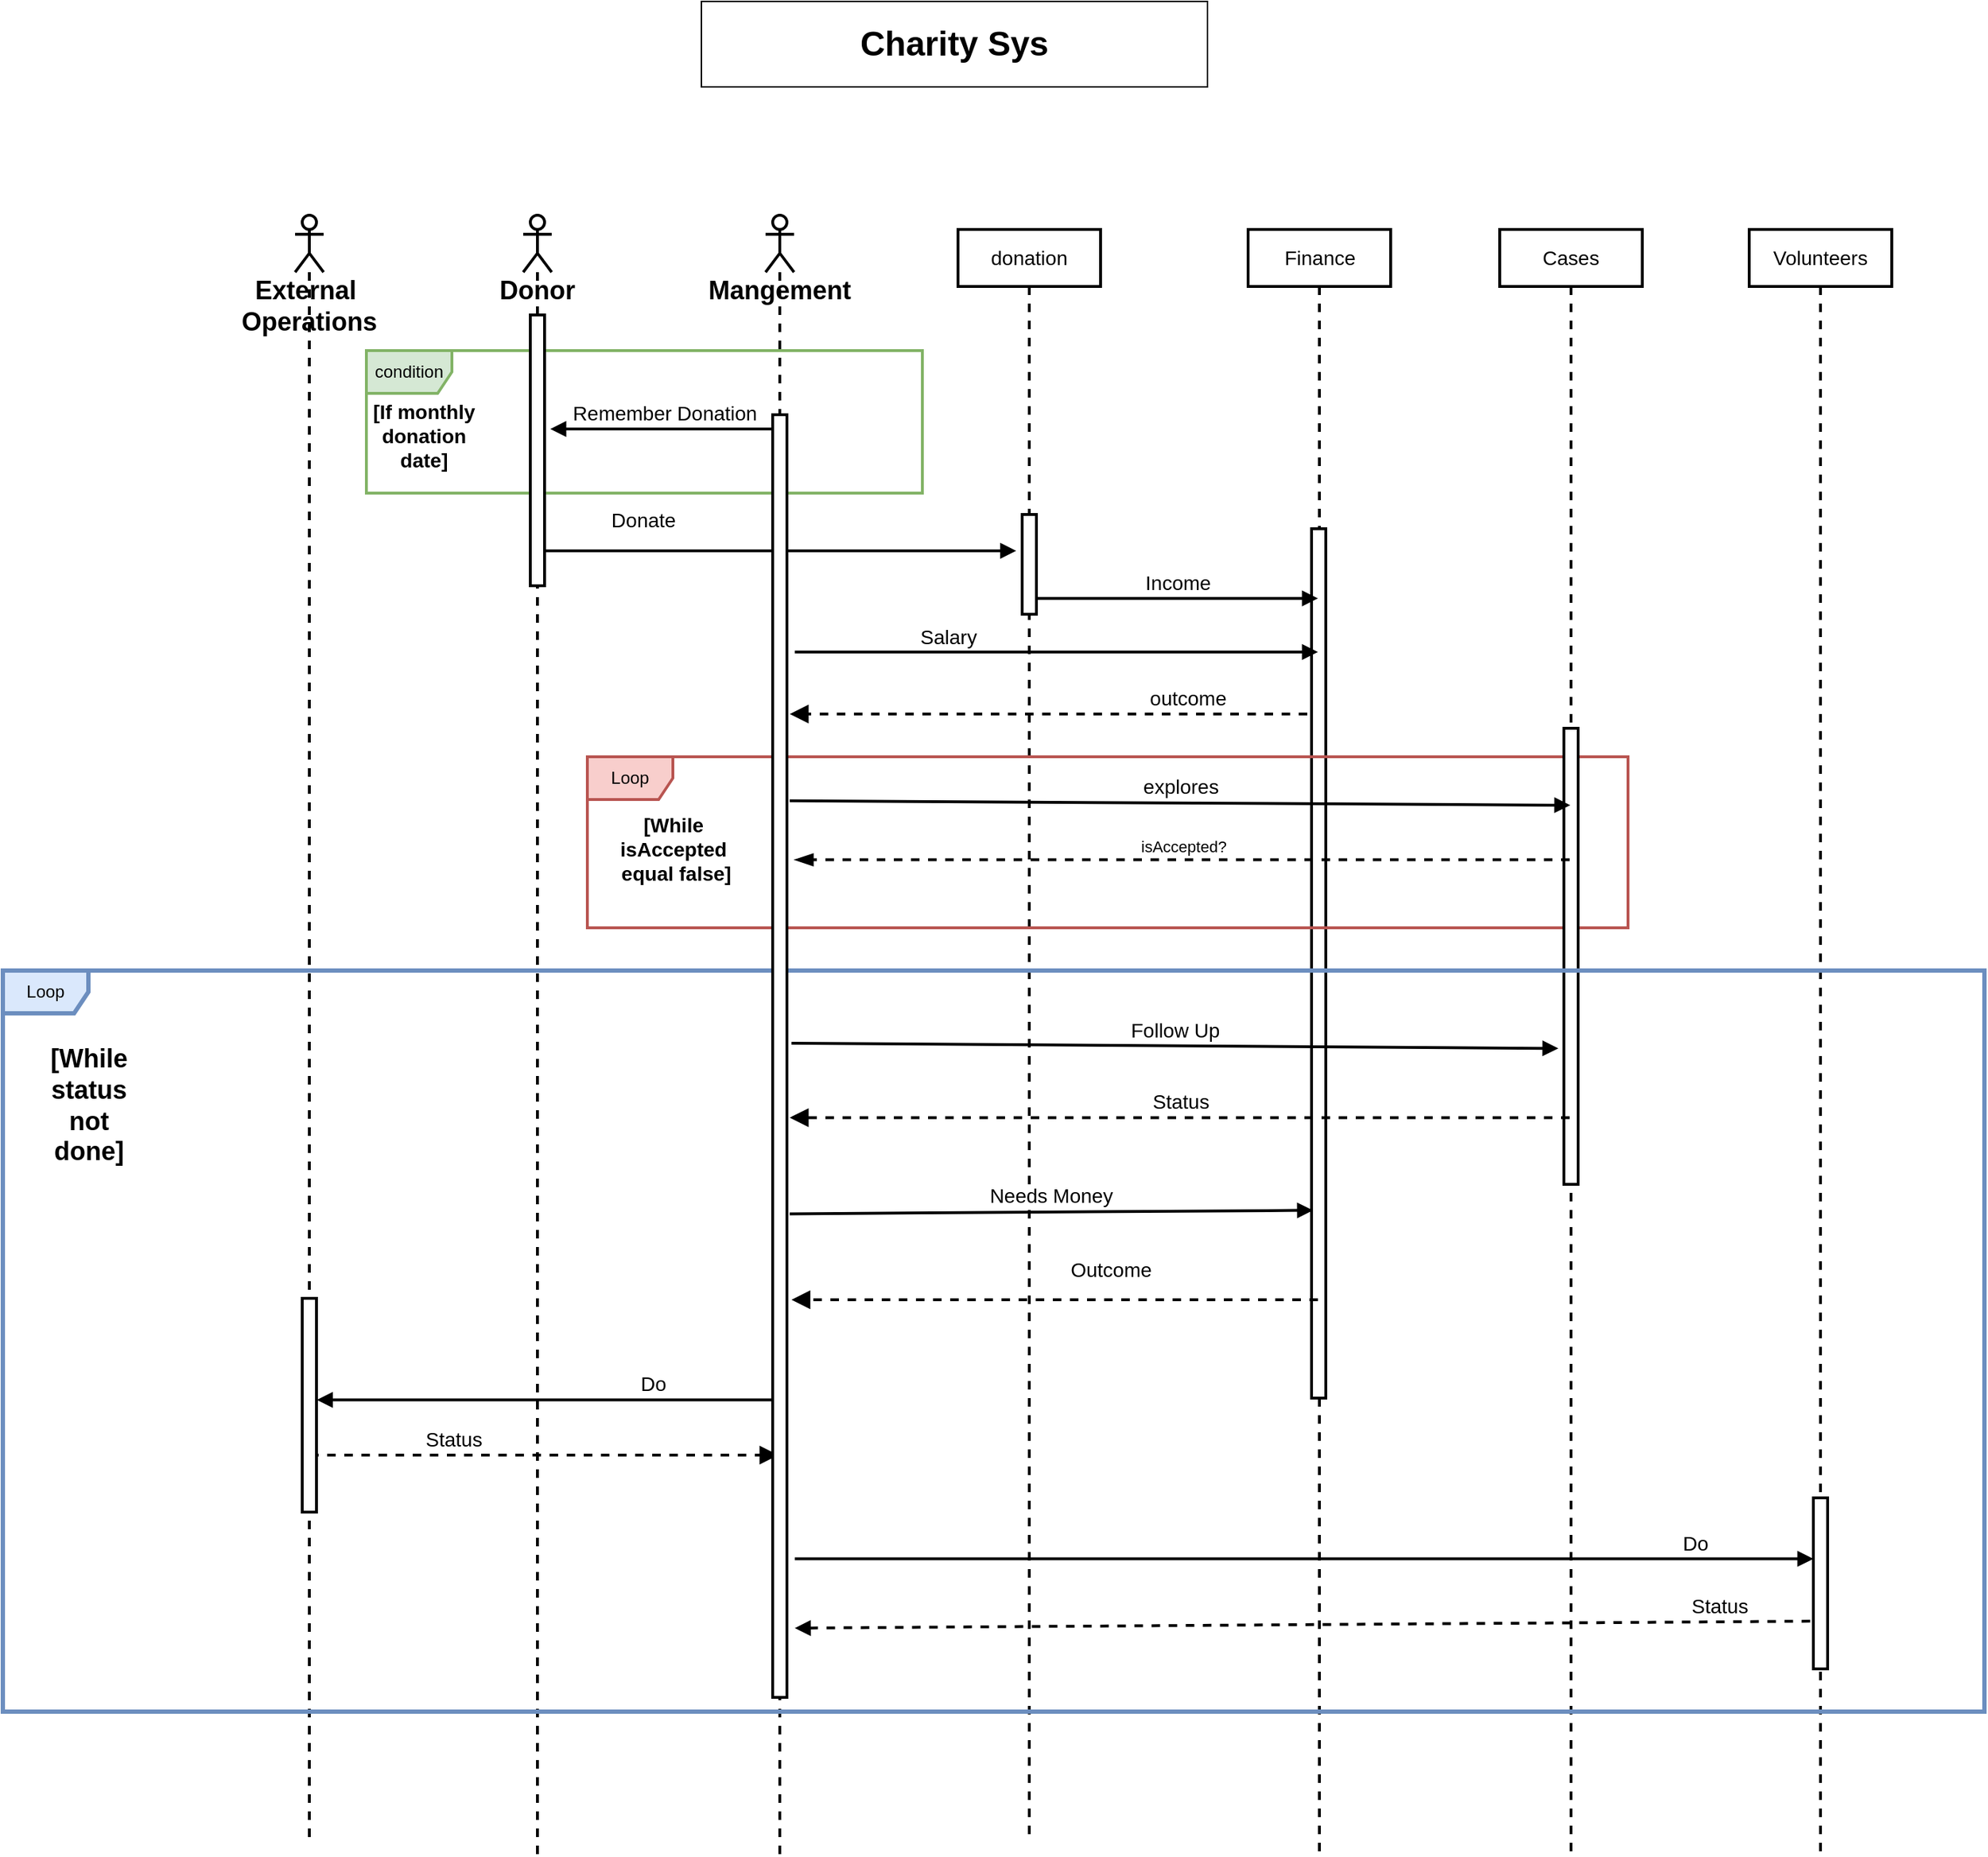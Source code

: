 <mxfile version="14.4.3" type="device"><diagram id="13fsGdazFhxRUXiC8fAs" name="Page-1"><mxGraphModel dx="3011" dy="-216" grid="1" gridSize="10" guides="1" tooltips="1" connect="1" arrows="1" fold="1" page="1" pageScale="1" pageWidth="980" pageHeight="1390" math="0" shadow="0"><root><mxCell id="0"/><mxCell id="1" parent="0"/><mxCell id="gIST4Nc5LTSm3LUP51qW-1" value="&lt;font style=&quot;font-size: 14px&quot;&gt;donation&lt;/font&gt;" style="shape=umlLifeline;perimeter=lifelinePerimeter;whiteSpace=wrap;html=1;container=1;collapsible=0;recursiveResize=0;outlineConnect=0;strokeWidth=2;" vertex="1" parent="1"><mxGeometry x="10" y="1590" width="100" height="1130" as="geometry"/></mxCell><mxCell id="gIST4Nc5LTSm3LUP51qW-2" value="" style="html=1;points=[];perimeter=orthogonalPerimeter;strokeWidth=2;" vertex="1" parent="gIST4Nc5LTSm3LUP51qW-1"><mxGeometry x="45" y="200" width="10" height="70" as="geometry"/></mxCell><mxCell id="gIST4Nc5LTSm3LUP51qW-3" value="&lt;font style=&quot;font-size: 18px&quot;&gt;&lt;b&gt;Donor&lt;/b&gt;&lt;/font&gt;" style="shape=umlLifeline;participant=umlActor;perimeter=lifelinePerimeter;whiteSpace=wrap;html=1;container=1;collapsible=0;recursiveResize=0;verticalAlign=top;spacingTop=36;outlineConnect=0;align=center;strokeWidth=2;" vertex="1" parent="1"><mxGeometry x="-295" y="1580" width="20" height="1150" as="geometry"/></mxCell><mxCell id="gIST4Nc5LTSm3LUP51qW-4" value="&lt;font style=&quot;font-size: 14px&quot;&gt;Donate&lt;/font&gt;" style="html=1;verticalAlign=bottom;endArrow=block;strokeWidth=2;entryX=-0.418;entryY=0.135;entryDx=0;entryDy=0;entryPerimeter=0;" edge="1" parent="1"><mxGeometry x="-0.56" y="10" width="80" relative="1" as="geometry"><mxPoint x="-285.176" y="1815.45" as="sourcePoint"/><mxPoint x="50.82" y="1815.45" as="targetPoint"/><mxPoint as="offset"/></mxGeometry></mxCell><mxCell id="gIST4Nc5LTSm3LUP51qW-5" value="&lt;font style=&quot;font-size: 14px&quot;&gt;Finance&lt;/font&gt;" style="shape=umlLifeline;perimeter=lifelinePerimeter;whiteSpace=wrap;html=1;container=1;collapsible=0;recursiveResize=0;outlineConnect=0;strokeWidth=2;" vertex="1" parent="1"><mxGeometry x="213.5" y="1590" width="100" height="1140" as="geometry"/></mxCell><mxCell id="gIST4Nc5LTSm3LUP51qW-6" value="" style="html=1;points=[];perimeter=orthogonalPerimeter;strokeWidth=2;" vertex="1" parent="gIST4Nc5LTSm3LUP51qW-5"><mxGeometry x="44.5" y="210" width="10" height="610" as="geometry"/></mxCell><mxCell id="gIST4Nc5LTSm3LUP51qW-7" value="&lt;font style=&quot;font-size: 14px&quot;&gt;Income&lt;/font&gt;" style="html=1;verticalAlign=bottom;endArrow=block;strokeWidth=2;exitX=0.994;exitY=0.841;exitDx=0;exitDy=0;exitPerimeter=0;" edge="1" parent="1" source="gIST4Nc5LTSm3LUP51qW-2" target="gIST4Nc5LTSm3LUP51qW-5"><mxGeometry width="80" relative="1" as="geometry"><mxPoint x="75" y="1850" as="sourcePoint"/><mxPoint x="145" y="1860" as="targetPoint"/></mxGeometry></mxCell><mxCell id="gIST4Nc5LTSm3LUP51qW-8" value="&lt;font style=&quot;font-size: 18px&quot;&gt;&lt;b&gt;Mangement&lt;/b&gt;&lt;/font&gt;" style="shape=umlLifeline;participant=umlActor;perimeter=lifelinePerimeter;whiteSpace=wrap;html=1;container=1;collapsible=0;recursiveResize=0;verticalAlign=top;spacingTop=36;outlineConnect=0;align=center;strokeWidth=2;" vertex="1" parent="1"><mxGeometry x="-125" y="1580" width="20" height="1150" as="geometry"/></mxCell><mxCell id="gIST4Nc5LTSm3LUP51qW-9" value="&lt;font style=&quot;font-size: 14px&quot;&gt;Cases&lt;/font&gt;" style="shape=umlLifeline;perimeter=lifelinePerimeter;whiteSpace=wrap;html=1;container=1;collapsible=0;recursiveResize=0;outlineConnect=0;strokeWidth=2;" vertex="1" parent="1"><mxGeometry x="390" y="1590" width="100" height="1140" as="geometry"/></mxCell><mxCell id="gIST4Nc5LTSm3LUP51qW-10" value="Loop" style="shape=umlFrame;whiteSpace=wrap;html=1;fillColor=#f8cecc;strokeColor=#b85450;strokeWidth=2;" vertex="1" parent="gIST4Nc5LTSm3LUP51qW-9"><mxGeometry x="-640" y="370" width="730" height="120" as="geometry"/></mxCell><mxCell id="gIST4Nc5LTSm3LUP51qW-11" value="" style="html=1;points=[];perimeter=orthogonalPerimeter;strokeWidth=2;" vertex="1" parent="gIST4Nc5LTSm3LUP51qW-9"><mxGeometry x="45" y="350" width="10" height="320" as="geometry"/></mxCell><mxCell id="gIST4Nc5LTSm3LUP51qW-12" value="&lt;font style=&quot;font-size: 14px&quot;&gt;explores&lt;/font&gt;" style="html=1;verticalAlign=bottom;endArrow=block;strokeWidth=2;exitX=1.2;exitY=0.301;exitDx=0;exitDy=0;exitPerimeter=0;" edge="1" parent="1" source="gIST4Nc5LTSm3LUP51qW-34"><mxGeometry width="80" relative="1" as="geometry"><mxPoint x="-115.929" y="1994" as="sourcePoint"/><mxPoint x="439.5" y="1994" as="targetPoint"/></mxGeometry></mxCell><mxCell id="gIST4Nc5LTSm3LUP51qW-13" value="&lt;font style=&quot;font-size: 14px&quot;&gt;&lt;b&gt;[While &lt;br&gt;isAccepted&lt;br&gt;&amp;nbsp;equal false]&lt;/b&gt;&lt;/font&gt;" style="text;html=1;align=center;verticalAlign=middle;resizable=0;points=[];autosize=1;strokeWidth=2;" vertex="1" parent="1"><mxGeometry x="-240" y="2000" width="100" height="50" as="geometry"/></mxCell><mxCell id="gIST4Nc5LTSm3LUP51qW-14" value="isAccepted?" style="html=1;verticalAlign=bottom;endArrow=blockThin;dashed=1;endSize=8;strokeWidth=2;endFill=1;entryX=1.553;entryY=0.347;entryDx=0;entryDy=0;entryPerimeter=0;" edge="1" parent="1" source="gIST4Nc5LTSm3LUP51qW-9" target="gIST4Nc5LTSm3LUP51qW-34"><mxGeometry relative="1" as="geometry"><mxPoint x="440" y="1990" as="sourcePoint"/><mxPoint x="360" y="1990" as="targetPoint"/></mxGeometry></mxCell><mxCell id="gIST4Nc5LTSm3LUP51qW-15" value="&lt;font style=&quot;font-size: 14px&quot;&gt;Follow Up&lt;/font&gt;" style="html=1;verticalAlign=bottom;endArrow=block;strokeWidth=2;exitX=1.318;exitY=0.49;exitDx=0;exitDy=0;exitPerimeter=0;entryX=-0.386;entryY=0.702;entryDx=0;entryDy=0;entryPerimeter=0;" edge="1" parent="1" source="gIST4Nc5LTSm3LUP51qW-34" target="gIST4Nc5LTSm3LUP51qW-11"><mxGeometry width="80" relative="1" as="geometry"><mxPoint x="-115" y="2070" as="sourcePoint"/><mxPoint x="425" y="2161" as="targetPoint"/></mxGeometry></mxCell><mxCell id="gIST4Nc5LTSm3LUP51qW-16" value="&lt;font style=&quot;font-size: 14px&quot;&gt;Status&lt;/font&gt;" style="html=1;verticalAlign=bottom;endArrow=block;dashed=1;endSize=8;strokeWidth=2;endFill=1;entryX=1.2;entryY=0.548;entryDx=0;entryDy=0;entryPerimeter=0;" edge="1" parent="1" source="gIST4Nc5LTSm3LUP51qW-9" target="gIST4Nc5LTSm3LUP51qW-34"><mxGeometry relative="1" as="geometry"><mxPoint x="395" y="2213" as="sourcePoint"/><mxPoint x="355" y="2090" as="targetPoint"/></mxGeometry></mxCell><mxCell id="gIST4Nc5LTSm3LUP51qW-17" value="&lt;font style=&quot;font-size: 14px&quot;&gt;Needs Money&lt;/font&gt;" style="html=1;verticalAlign=bottom;endArrow=block;strokeWidth=2;exitX=1.2;exitY=0.623;exitDx=0;exitDy=0;exitPerimeter=0;entryX=0.106;entryY=0.784;entryDx=0;entryDy=0;entryPerimeter=0;" edge="1" parent="1" source="gIST4Nc5LTSm3LUP51qW-34" target="gIST4Nc5LTSm3LUP51qW-6"><mxGeometry width="80" relative="1" as="geometry"><mxPoint x="-115" y="2170" as="sourcePoint"/><mxPoint x="245" y="2281" as="targetPoint"/></mxGeometry></mxCell><mxCell id="gIST4Nc5LTSm3LUP51qW-18" value="&lt;font style=&quot;font-size: 14px&quot;&gt;Outcome&lt;/font&gt;" style="html=1;verticalAlign=bottom;endArrow=block;dashed=1;endSize=8;strokeWidth=2;entryX=1.318;entryY=0.69;entryDx=0;entryDy=0;entryPerimeter=0;endFill=1;" edge="1" parent="1" source="gIST4Nc5LTSm3LUP51qW-5" target="gIST4Nc5LTSm3LUP51qW-34"><mxGeometry x="-0.211" y="-10" relative="1" as="geometry"><mxPoint x="265" y="2210" as="sourcePoint"/><mxPoint x="185" y="2210" as="targetPoint"/><mxPoint as="offset"/></mxGeometry></mxCell><mxCell id="gIST4Nc5LTSm3LUP51qW-19" value="&lt;font style=&quot;font-size: 18px&quot;&gt;&lt;b&gt;External&amp;nbsp;&lt;br&gt;Operations&lt;br&gt;&lt;/b&gt;&lt;/font&gt;" style="shape=umlLifeline;participant=umlActor;perimeter=lifelinePerimeter;whiteSpace=wrap;html=1;container=1;collapsible=0;recursiveResize=0;verticalAlign=top;spacingTop=36;outlineConnect=0;align=center;strokeWidth=2;" vertex="1" parent="1"><mxGeometry x="-455" y="1580" width="20" height="1140" as="geometry"/></mxCell><mxCell id="gIST4Nc5LTSm3LUP51qW-20" value="&lt;font style=&quot;font-size: 14px&quot;&gt;Do&lt;/font&gt;" style="html=1;verticalAlign=bottom;endArrow=block;strokeWidth=2;entryX=1.024;entryY=0.475;entryDx=0;entryDy=0;entryPerimeter=0;" edge="1" parent="1" source="gIST4Nc5LTSm3LUP51qW-8" target="gIST4Nc5LTSm3LUP51qW-33"><mxGeometry x="-0.457" width="80" relative="1" as="geometry"><mxPoint x="-175" y="2280" as="sourcePoint"/><mxPoint x="-105" y="2150" as="targetPoint"/><mxPoint as="offset"/></mxGeometry></mxCell><mxCell id="gIST4Nc5LTSm3LUP51qW-21" value="&lt;font style=&quot;font-size: 14px&quot;&gt;Status&lt;/font&gt;" style="html=1;verticalAlign=bottom;endArrow=block;dashed=1;endSize=8;strokeWidth=2;endFill=1;" edge="1" parent="1" source="gIST4Nc5LTSm3LUP51qW-19" target="gIST4Nc5LTSm3LUP51qW-8"><mxGeometry x="-0.392" relative="1" as="geometry"><mxPoint x="-425" y="2450" as="sourcePoint"/><mxPoint x="-335" y="2340" as="targetPoint"/><Array as="points"><mxPoint x="-375" y="2450"/><mxPoint x="-215" y="2450"/></Array><mxPoint as="offset"/></mxGeometry></mxCell><mxCell id="gIST4Nc5LTSm3LUP51qW-22" value="&lt;font style=&quot;font-size: 14px&quot;&gt;Remember Donation&lt;/font&gt;" style="html=1;verticalAlign=bottom;endArrow=block;strokeWidth=2;entryX=1.4;entryY=0.421;entryDx=0;entryDy=0;entryPerimeter=0;" edge="1" parent="1" source="gIST4Nc5LTSm3LUP51qW-8" target="gIST4Nc5LTSm3LUP51qW-32"><mxGeometry width="80" relative="1" as="geometry"><mxPoint x="105" y="1790" as="sourcePoint"/><mxPoint x="185" y="1790" as="targetPoint"/><Array as="points"><mxPoint x="-185" y="1730"/></Array></mxGeometry></mxCell><mxCell id="gIST4Nc5LTSm3LUP51qW-23" value="condition" style="shape=umlFrame;whiteSpace=wrap;html=1;fillColor=#d5e8d4;strokeColor=#82b366;strokeWidth=2;" vertex="1" parent="1"><mxGeometry x="-405" y="1675" width="390" height="100" as="geometry"/></mxCell><mxCell id="gIST4Nc5LTSm3LUP51qW-24" value="&lt;font style=&quot;font-size: 14px&quot;&gt;&lt;b&gt;[If monthly&lt;br&gt;donation&lt;br&gt;date]&lt;/b&gt;&lt;/font&gt;" style="text;html=1;align=center;verticalAlign=middle;resizable=0;points=[];autosize=1;strokeWidth=2;" vertex="1" parent="1"><mxGeometry x="-410" y="1710" width="90" height="50" as="geometry"/></mxCell><mxCell id="gIST4Nc5LTSm3LUP51qW-25" value="&lt;span style=&quot;font-size: 14px&quot;&gt;Volunteers&lt;/span&gt;" style="shape=umlLifeline;perimeter=lifelinePerimeter;whiteSpace=wrap;html=1;container=1;collapsible=0;recursiveResize=0;outlineConnect=0;strokeWidth=2;" vertex="1" parent="1"><mxGeometry x="565" y="1590" width="100" height="1140" as="geometry"/></mxCell><mxCell id="gIST4Nc5LTSm3LUP51qW-26" value="" style="html=1;points=[];perimeter=orthogonalPerimeter;strokeWidth=2;" vertex="1" parent="gIST4Nc5LTSm3LUP51qW-25"><mxGeometry x="45" y="890" width="10" height="120" as="geometry"/></mxCell><mxCell id="gIST4Nc5LTSm3LUP51qW-27" value="&lt;font style=&quot;font-size: 14px&quot;&gt;Do&lt;/font&gt;" style="html=1;verticalAlign=bottom;endArrow=block;strokeWidth=2;exitX=1.553;exitY=0.892;exitDx=0;exitDy=0;exitPerimeter=0;" edge="1" parent="1" source="gIST4Nc5LTSm3LUP51qW-34" target="gIST4Nc5LTSm3LUP51qW-26"><mxGeometry x="0.766" width="80" relative="1" as="geometry"><mxPoint x="-115.5" y="2290" as="sourcePoint"/><mxPoint x="575" y="2520" as="targetPoint"/><mxPoint as="offset"/></mxGeometry></mxCell><mxCell id="gIST4Nc5LTSm3LUP51qW-28" value="&lt;font style=&quot;font-size: 14px&quot;&gt;Status&lt;/font&gt;" style="html=1;verticalAlign=bottom;endArrow=none;dashed=1;endSize=8;strokeWidth=2;startArrow=block;startFill=1;endFill=0;exitX=1.553;exitY=0.946;exitDx=0;exitDy=0;exitPerimeter=0;entryX=0.2;entryY=0.721;entryDx=0;entryDy=0;entryPerimeter=0;" edge="1" parent="1" source="gIST4Nc5LTSm3LUP51qW-34" target="gIST4Nc5LTSm3LUP51qW-26"><mxGeometry x="0.809" relative="1" as="geometry"><mxPoint x="-415" y="2510" as="sourcePoint"/><mxPoint x="585" y="2569" as="targetPoint"/><mxPoint as="offset"/></mxGeometry></mxCell><mxCell id="gIST4Nc5LTSm3LUP51qW-29" value="Loop" style="shape=umlFrame;whiteSpace=wrap;html=1;fillColor=#dae8fc;strokeColor=#6c8ebf;strokeWidth=3;" vertex="1" parent="1"><mxGeometry x="-660" y="2110" width="1390" height="520" as="geometry"/></mxCell><mxCell id="gIST4Nc5LTSm3LUP51qW-30" value="&lt;font style=&quot;font-size: 18px&quot;&gt;&lt;b&gt;[While &lt;br&gt;status &lt;br&gt;not &lt;br&gt;done]&lt;/b&gt;&lt;/font&gt;" style="text;html=1;align=center;verticalAlign=middle;resizable=0;points=[];autosize=1;strokeWidth=2;" vertex="1" parent="1"><mxGeometry x="-635" y="2170" width="70" height="70" as="geometry"/></mxCell><mxCell id="gIST4Nc5LTSm3LUP51qW-31" value="&lt;font style=&quot;font-size: 14px&quot;&gt;outcome&lt;/font&gt;" style="html=1;verticalAlign=bottom;endArrow=block;dashed=1;endSize=8;strokeWidth=2;endFill=1;" edge="1" parent="1"><mxGeometry x="-0.535" relative="1" as="geometry"><mxPoint x="255" y="1930" as="sourcePoint"/><mxPoint x="-108" y="1930" as="targetPoint"/><mxPoint as="offset"/></mxGeometry></mxCell><mxCell id="gIST4Nc5LTSm3LUP51qW-32" value="" style="html=1;points=[];perimeter=orthogonalPerimeter;strokeWidth=2;" vertex="1" parent="1"><mxGeometry x="-290" y="1650" width="10" height="190" as="geometry"/></mxCell><mxCell id="gIST4Nc5LTSm3LUP51qW-33" value="" style="html=1;points=[];perimeter=orthogonalPerimeter;strokeWidth=2;" vertex="1" parent="1"><mxGeometry x="-450" y="2340" width="10" height="150" as="geometry"/></mxCell><mxCell id="gIST4Nc5LTSm3LUP51qW-34" value="" style="html=1;points=[];perimeter=orthogonalPerimeter;strokeWidth=2;" vertex="1" parent="1"><mxGeometry x="-120" y="1720" width="10" height="900" as="geometry"/></mxCell><mxCell id="gIST4Nc5LTSm3LUP51qW-35" value="&lt;font style=&quot;font-size: 14px&quot;&gt;Salary&lt;/font&gt;" style="html=1;verticalAlign=bottom;endArrow=block;strokeWidth=2;exitX=1.553;exitY=0.185;exitDx=0;exitDy=0;exitPerimeter=0;" edge="1" parent="1" source="gIST4Nc5LTSm3LUP51qW-34" target="gIST4Nc5LTSm3LUP51qW-5"><mxGeometry x="-0.418" width="80" relative="1" as="geometry"><mxPoint x="-85" y="1890" as="sourcePoint"/><mxPoint x="-35" y="1880" as="targetPoint"/><mxPoint as="offset"/></mxGeometry></mxCell><mxCell id="gIST4Nc5LTSm3LUP51qW-37" value="&lt;b style=&quot;font-size: 24px&quot;&gt;Charity Sys&lt;/b&gt;" style="rounded=0;whiteSpace=wrap;html=1;" vertex="1" parent="1"><mxGeometry x="-170" y="1430" width="355" height="60" as="geometry"/></mxCell></root></mxGraphModel></diagram></mxfile>